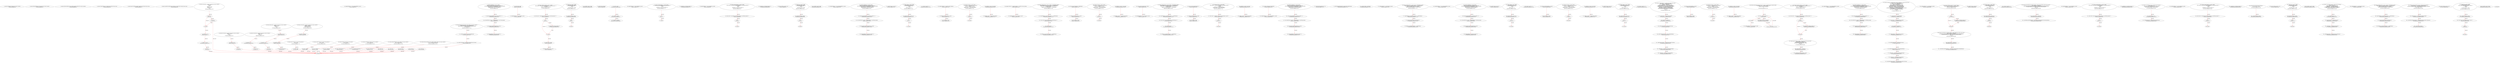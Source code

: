 digraph  {
13 [label="2_ function totalSupply() external view returns (uint256);\n13-function_definition-3-3", method="totalSupply()", type_label=function_definition];
21 [label="3_ function balanceOf(address who) external view returns (uint256);\n21-function_definition-4-4", method="balanceOf(address who)", type_label=function_definition];
33 [label="4_ function allowance(address owner, address spender) external view returns (uint256);\n33-function_definition-5-5", method="allowance(address owner,address spender)", type_label=function_definition];
49 [label="5_ function transfer(address to, uint256 value) external returns (bool);\n49-function_definition-6-6", method="transfer(address to,uint256 value)", type_label=function_definition];
64 [label="6_ function approve(address spender, uint256 value) external returns (bool);\n64-function_definition-7-7", method="approve(address spender,uint256 value)", type_label=function_definition];
79 [label="7_ function transferFrom(address from, address to, uint256 value) external returns (bool);\n79-function_definition-8-8", method="transferFrom(address from,address to,uint256 value)", type_label=function_definition];
129 [label="12_ function mul(uint256 a, uint256 b) internal pure returns (uint256) {\n    if (a == 0) {\n      return 0;\n    }\n    uint256 c = a * b;\n    assert(c / a == b);\n    return c;\n  }\n129-function_definition-13-20", method="mul(uint256 a,uint256 b)", type_label=function_definition];
146 [label="13_ if_a == 0\n146-if-14-16", method="mul(uint256 a,uint256 b)", type_label=if];
2595 [label="13_ end_if", method="mul(uint256 a,uint256 b)", type_label=end_if];
151 [label="14_ return 0;\n151-return-15-15", method="mul(uint256 a,uint256 b)", type_label=return];
153 [label="16_ uint256 c = a * b;\n153-new_variable-17-17", method="mul(uint256 a,uint256 b)", type_label=new_variable];
161 [label="17_ assert(c / a == b);\n161-expression_statement-18-18", method="mul(uint256 a,uint256 b)", type_label=expression_statement];
170 [label="18_ return c;\n170-return-19-19", method="mul(uint256 a,uint256 b)", type_label=return];
172 [label="20_ function div(uint256 a, uint256 b) internal pure returns (uint256) {\n    uint256 c = a / b;\n    return c;\n  }\n172-function_definition-21-24", method="div(uint256 a,uint256 b)", type_label=function_definition];
189 [label="21_ uint256 c = a / b;\n189-new_variable-22-22", method="div(uint256 a,uint256 b)", type_label=new_variable];
197 [label="22_ return c;\n197-return-23-23", method="div(uint256 a,uint256 b)", type_label=return];
199 [label="24_ function sub(uint256 a, uint256 b) internal pure returns (uint256) {\n    assert(b <= a);\n    return a - b;\n  }\n199-function_definition-25-28", method="sub(uint256 a,uint256 b)", type_label=function_definition];
216 [label="25_ assert(b <= a);\n216-expression_statement-26-26", method="sub(uint256 a,uint256 b)", type_label=expression_statement];
223 [label="26_ return a - b;\n223-return-27-27", method="sub(uint256 a,uint256 b)", type_label=return];
227 [label="28_ function add(uint256 a, uint256 b) internal pure returns (uint256) {\n    uint256 c = a + b;\n    assert(c >= a);\n    return c;\n  }\n227-function_definition-29-33", method="add(uint256 a,uint256 b)", type_label=function_definition];
244 [label="29_ uint256 c = a + b;\n244-new_variable-30-30", method="add(uint256 a,uint256 b)", type_label=new_variable];
252 [label="30_ assert(c >= a);\n252-expression_statement-31-31", method="add(uint256 a,uint256 b)", type_label=expression_statement];
259 [label="31_ return c;\n259-return-32-32", method="add(uint256 a,uint256 b)", type_label=return];
261 [label="33_ function ceil(uint256 a, uint256 m) internal pure returns (uint256) {\n    uint256 c = add(a,m);\n    uint256 d = sub(c,1);\n    return mul(div(d,m),m);\n  }\n261-function_definition-34-38", method="ceil(uint256 a,uint256 m)", type_label=function_definition];
278 [label="34_ uint256 c = add(a,m);\n278-new_variable-35-35", method="ceil(uint256 a,uint256 m)", type_label=new_variable];
289 [label="35_ uint256 d = sub(c,1);\n289-new_variable-36-36", method="ceil(uint256 a,uint256 m)", type_label=new_variable];
300 [label="36_ return mul(div(d,m),m);\n300-return-37-37", method="ceil(uint256 a,uint256 m)", type_label=return];
318 [label="40_ mapping(address => uint) redeemableEther_re_ent11;\n318-new_variable-41-41", method="", type_label=new_variable];
324 [label="41_ function claimReward_re_ent11() public {        \n        require(redeemableEther_re_ent11[msg.sender] > 0);\n        uint transferValue_re_ent11 = redeemableEther_re_ent11[msg.sender];\n        msg.sender.transfer(transferValue_re_ent11);    \n        redeemableEther_re_ent11[msg.sender] = 0;\n    }\n324-function_definition-42-47", method="claimReward_re_ent11()", type_label=function_definition];
328 [label="42_ require(redeemableEther_re_ent11[msg.sender] > 0);\n328-expression_statement-43-43", method="claimReward_re_ent11()", type_label=expression_statement];
339 [label="43_ uint transferValue_re_ent11 = redeemableEther_re_ent11[msg.sender];\n339-new_variable-44-44", method="claimReward_re_ent11()", type_label=new_variable];
349 [label="44_ msg.sender.transfer(transferValue_re_ent11);\n349-expression_statement-45-45", method="claimReward_re_ent11()", type_label=expression_statement];
358 [label="45_ redeemableEther_re_ent11[msg.sender] = 0;\n358-expression_statement-46-46", method="claimReward_re_ent11()", type_label=expression_statement];
366 [label="47_ string private _name;\n366-new_variable-48-48", method="", type_label=new_variable];
371 [label="48_ mapping(address => uint) balances_re_ent1;\n371-new_variable-49-49", method="", type_label=new_variable];
377 [label="49_ function withdraw_balances_re_ent1 () public {\n       (bool success,) =msg.sender.call.value(balances_re_ent1[msg.sender ])(\"\");\n       if (success)\n          balances_re_ent1[msg.sender] = 0;\n      }\n377-function_definition-50-54", method="withdraw_balances_re_ent1()", type_label=function_definition];
381 [label="50_ (bool success,) =msg.sender.call.value(balances_re_ent1[msg.sender ])(\"\");\n381-new_variable-51-51", method="withdraw_balances_re_ent1()", type_label=new_variable];
405 [label="51_ if\n405-if-52-53", method="withdraw_balances_re_ent1()", type_label=if];
2854 [label="51_ end_if", method="withdraw_balances_re_ent1()", type_label=end_if];
407 [label="52_ balances_re_ent1[msg.sender] = 0;\n407-expression_statement-53-53", method="withdraw_balances_re_ent1()", type_label=expression_statement];
415 [label="54_ string private _symbol;\n415-new_variable-55-55", method="", type_label=new_variable];
420 [label="55_ bool not_called_re_ent41 = true;\n420-new_variable-56-56", method="", type_label=new_variable];
426 [label="56_ function bug_re_ent41() public{\n        require(not_called_re_ent41);\n        if( ! (msg.sender.send(1 ether) ) ){\n            revert();\n        }\n        not_called_re_ent41 = false;\n    }\n426-function_definition-57-63", method="bug_re_ent41()", type_label=function_definition];
430 [label="57_ require(not_called_re_ent41);\n430-expression_statement-58-58", method="bug_re_ent41()", type_label=expression_statement];
435 [label="58_ if\n435-if-59-61", method="bug_re_ent41()", type_label=if];
2884 [label="58_ end_if", method="bug_re_ent41()", type_label=end_if];
450 [label="61_ not_called_re_ent41 = false;\n450-expression_statement-62-62", method="bug_re_ent41()", type_label=expression_statement];
455 [label="63_ uint8 private _decimals;\n455-new_variable-64-64", method="", type_label=new_variable];
474 [label="65_ _name = name;\n474-expression_statement-66-66", method="", type_label=expression_statement];
478 [label="66_ _symbol = symbol;\n478-expression_statement-67-67", method="", type_label=expression_statement];
482 [label="67_ _decimals = decimals;\n482-expression_statement-68-68", method="", type_label=expression_statement];
486 [label="69_ mapping(address => uint) userBalance_re_ent19;\n486-new_variable-70-70", method="", type_label=new_variable];
492 [label="70_ function withdrawBalance_re_ent19() public{\n        if( ! (msg.sender.send(userBalance_re_ent19[msg.sender]) ) ){\n            revert();\n        }\n        userBalance_re_ent19[msg.sender] = 0;\n    }\n492-function_definition-71-76", method="withdrawBalance_re_ent19()", type_label=function_definition];
496 [label="71_ if\n496-if-72-74", method="withdrawBalance_re_ent19()", type_label=if];
2945 [label="71_ end_if", method="withdrawBalance_re_ent19()", type_label=end_if];
514 [label="74_ userBalance_re_ent19[msg.sender] = 0;\n514-expression_statement-75-75", method="withdrawBalance_re_ent19()", type_label=expression_statement];
522 [label="76_ function name() public view returns(string memory) {\n    return _name;\n  }\n522-function_definition-77-79", method="name()", type_label=function_definition];
531 [label="77_ return _name;\n531-return-78-78", method="name()", type_label=return];
533 [label="79_ mapping(address => uint) userBalance_re_ent26;\n533-new_variable-80-80", method="", type_label=new_variable];
539 [label="80_ function withdrawBalance_re_ent26() public{\n        (bool success,)= msg.sender.call.value(userBalance_re_ent26[msg.sender])(\"\");\n        if( ! success ){\n            revert();\n        }\n        userBalance_re_ent26[msg.sender] = 0;\n    }\n539-function_definition-81-87", method="withdrawBalance_re_ent26()", type_label=function_definition];
543 [label="81_ (bool success,)= msg.sender.call.value(userBalance_re_ent26[msg.sender])(\"\");\n543-new_variable-82-82", method="withdrawBalance_re_ent26()", type_label=new_variable];
567 [label="82_ if\n567-if-83-85", method="withdrawBalance_re_ent26()", type_label=if];
3016 [label="82_ end_if", method="withdrawBalance_re_ent26()", type_label=end_if];
573 [label="85_ userBalance_re_ent26[msg.sender] = 0;\n573-expression_statement-86-86", method="withdrawBalance_re_ent26()", type_label=expression_statement];
581 [label="87_ function symbol() public view returns(string memory) {\n    return _symbol;\n  }\n581-function_definition-88-90", method="symbol()", type_label=function_definition];
590 [label="88_ return _symbol;\n590-return-89-89", method="symbol()", type_label=return];
592 [label="90_ bool not_called_re_ent20 = true;\n592-new_variable-91-91", method="", type_label=new_variable];
598 [label="91_ function bug_re_ent20() public{\n        require(not_called_re_ent20);\n        if( ! (msg.sender.send(1 ether) ) ){\n            revert();\n        }\n        not_called_re_ent20 = false;\n    }\n598-function_definition-92-98", method="bug_re_ent20()", type_label=function_definition];
602 [label="92_ require(not_called_re_ent20);\n602-expression_statement-93-93", method="bug_re_ent20()", type_label=expression_statement];
607 [label="93_ if\n607-if-94-96", method="bug_re_ent20()", type_label=if];
3056 [label="93_ end_if", method="bug_re_ent20()", type_label=end_if];
622 [label="96_ not_called_re_ent20 = false;\n622-expression_statement-97-97", method="bug_re_ent20()", type_label=expression_statement];
627 [label="98_ function decimals() public view returns(uint8) {\n    return _decimals;\n  }\n627-function_definition-99-101", method="decimals()", type_label=function_definition];
636 [label="99_ return _decimals;\n636-return-100-100", method="decimals()", type_label=return];
638 [label="101_ mapping(address => uint) redeemableEther_re_ent32;\n638-new_variable-102-102", method="", type_label=new_variable];
644 [label="102_ function claimReward_re_ent32() public {        \n        require(redeemableEther_re_ent32[msg.sender] > 0);\n        uint transferValue_re_ent32 = redeemableEther_re_ent32[msg.sender];\n        msg.sender.transfer(transferValue_re_ent32);    \n        redeemableEther_re_ent32[msg.sender] = 0;\n    }\n644-function_definition-103-108", method="claimReward_re_ent32()", type_label=function_definition];
648 [label="103_ require(redeemableEther_re_ent32[msg.sender] > 0);\n648-expression_statement-104-104", method="claimReward_re_ent32()", type_label=expression_statement];
659 [label="104_ uint transferValue_re_ent32 = redeemableEther_re_ent32[msg.sender];\n659-new_variable-105-105", method="claimReward_re_ent32()", type_label=new_variable];
669 [label="105_ msg.sender.transfer(transferValue_re_ent32);\n669-expression_statement-106-106", method="claimReward_re_ent32()", type_label=expression_statement];
678 [label="106_ redeemableEther_re_ent32[msg.sender] = 0;\n678-expression_statement-107-107", method="claimReward_re_ent32()", type_label=expression_statement];
697 [label="111_ uint256 counter_re_ent42 =0;\n697-new_variable-112-112", method="", type_label=new_variable];
702 [label="112_ function callme_re_ent42() public{\n        require(counter_re_ent42<=5);\n	if( ! (msg.sender.send(10 ether) ) ){\n            revert();\n        }\n        counter_re_ent42 += 1;\n    }\n702-function_definition-113-119", method="callme_re_ent42()", type_label=function_definition];
706 [label="113_ require(counter_re_ent42<=5);\n706-expression_statement-114-114", method="callme_re_ent42()", type_label=expression_statement];
713 [label="114_ if\n713-if-115-117", method="callme_re_ent42()", type_label=if];
3162 [label="114_ end_if", method="callme_re_ent42()", type_label=end_if];
728 [label="117_ counter_re_ent42 += 1;\n728-expression_statement-118-118", method="callme_re_ent42()", type_label=expression_statement];
732 [label="119_ mapping (address => uint256) private _balances;\n732-new_variable-120-120", method="", type_label=new_variable];
739 [label="120_ address payable lastPlayer_re_ent2;\n739-new_variable-121-121", method="", type_label=new_variable];
743 [label="121_ uint jackpot_re_ent2;\n743-new_variable-122-122", method="", type_label=new_variable];
747 [label="122_ function buyTicket_re_ent2() public{\n	    if (!(lastPlayer_re_ent2.send(jackpot_re_ent2)))\n        revert();\n      lastPlayer_re_ent2 = msg.sender;\n      jackpot_re_ent2    = address(this).balance;\n    }\n747-function_definition-123-128", method="buyTicket_re_ent2()", type_label=function_definition];
751 [label="123_ if\n751-if-124-125", method="buyTicket_re_ent2()", type_label=if];
3200 [label="123_ end_if", method="buyTicket_re_ent2()", type_label=end_if];
762 [label="125_ lastPlayer_re_ent2 = msg.sender;\n762-expression_statement-126-126", method="buyTicket_re_ent2()", type_label=expression_statement];
768 [label="126_ jackpot_re_ent2    = address(this).balance;\n768-expression_statement-127-127", method="buyTicket_re_ent2()", type_label=expression_statement];
776 [label="128_ mapping (address => mapping (address => uint256)) private _allowed;\n776-new_variable-129-129", method="", type_label=new_variable];
785 [label="129_ mapping(address => uint) balances_re_ent17;\n785-new_variable-130-130", method="", type_label=new_variable];
791 [label="130_ function withdrawFunds_re_ent17 (uint256 _weiToWithdraw) public {\n        require(balances_re_ent17[msg.sender] >= _weiToWithdraw);\n        (bool success,)=msg.sender.call.value(_weiToWithdraw)(\"\");\n        require(success);   \n        balances_re_ent17[msg.sender] -= _weiToWithdraw;\n    }\n791-function_definition-131-136", method="withdrawFunds_re_ent17(uint256 _weiToWithdraw)", type_label=function_definition];
799 [label="131_ require(balances_re_ent17[msg.sender] >= _weiToWithdraw);\n799-expression_statement-132-132", method="withdrawFunds_re_ent17(uint256 _weiToWithdraw)", type_label=expression_statement];
810 [label="132_ (bool success,)=msg.sender.call.value(_weiToWithdraw)(\"\");\n810-new_variable-133-133", method="withdrawFunds_re_ent17(uint256 _weiToWithdraw)", type_label=new_variable];
830 [label="133_ require(success);\n830-expression_statement-134-134", method="withdrawFunds_re_ent17(uint256 _weiToWithdraw)", type_label=expression_statement];
835 [label="134_ balances_re_ent17[msg.sender] -= _weiToWithdraw;\n835-expression_statement-135-135", method="withdrawFunds_re_ent17(uint256 _weiToWithdraw)", type_label=expression_statement];
843 [label="136_ string constant tokenName = \"HYDROGEN\";\n843-new_variable-137-137", method="", type_label=new_variable];
849 [label="137_ address payable lastPlayer_re_ent37;\n849-new_variable-138-138", method="", type_label=new_variable];
853 [label="138_ uint jackpot_re_ent37;\n853-new_variable-139-139", method="", type_label=new_variable];
857 [label="139_ function buyTicket_re_ent37() public{\n	    if (!(lastPlayer_re_ent37.send(jackpot_re_ent37)))\n        revert();\n      lastPlayer_re_ent37 = msg.sender;\n      jackpot_re_ent37    = address(this).balance;\n    }\n857-function_definition-140-145", method="buyTicket_re_ent37()", type_label=function_definition];
861 [label="140_ if\n861-if-141-142", method="buyTicket_re_ent37()", type_label=if];
3310 [label="140_ end_if", method="buyTicket_re_ent37()", type_label=end_if];
872 [label="142_ lastPlayer_re_ent37 = msg.sender;\n872-expression_statement-143-143", method="buyTicket_re_ent37()", type_label=expression_statement];
878 [label="143_ jackpot_re_ent37    = address(this).balance;\n878-expression_statement-144-144", method="buyTicket_re_ent37()", type_label=expression_statement];
886 [label="145_ string constant tokenSymbol = \"HGN\";\n886-new_variable-146-146", method="", type_label=new_variable];
892 [label="146_ mapping(address => uint) balances_re_ent3;\n892-new_variable-147-147", method="", type_label=new_variable];
898 [label="147_ function withdrawFunds_re_ent3 (uint256 _weiToWithdraw) public {\n        require(balances_re_ent3[msg.sender] >= _weiToWithdraw);\n	(bool success,)= msg.sender.call.value(_weiToWithdraw)(\"\");\n        require(success);   \n        balances_re_ent3[msg.sender] -= _weiToWithdraw;\n    }\n898-function_definition-148-153", method="withdrawFunds_re_ent3(uint256 _weiToWithdraw)", type_label=function_definition];
906 [label="148_ require(balances_re_ent3[msg.sender] >= _weiToWithdraw);\n906-expression_statement-149-149", method="withdrawFunds_re_ent3(uint256 _weiToWithdraw)", type_label=expression_statement];
917 [label="149_ (bool success,)= msg.sender.call.value(_weiToWithdraw)(\"\");\n917-new_variable-150-150", method="withdrawFunds_re_ent3(uint256 _weiToWithdraw)", type_label=new_variable];
937 [label="150_ require(success);\n937-expression_statement-151-151", method="withdrawFunds_re_ent3(uint256 _weiToWithdraw)", type_label=expression_statement];
942 [label="151_ balances_re_ent3[msg.sender] -= _weiToWithdraw;\n942-expression_statement-152-152", method="withdrawFunds_re_ent3(uint256 _weiToWithdraw)", type_label=expression_statement];
950 [label="153_ uint8  constant tokenDecimals = 4;\n950-new_variable-154-154", method="", type_label=new_variable];
955 [label="154_ address payable lastPlayer_re_ent9;\n955-new_variable-155-155", method="", type_label=new_variable];
959 [label="155_ uint jackpot_re_ent9;\n959-new_variable-156-156", method="", type_label=new_variable];
963 [label="156_ function buyTicket_re_ent9() public{\n	    (bool success,) = lastPlayer_re_ent9.call.value(jackpot_re_ent9)(\"\");\n	    if (!success)\n	        revert();\n      lastPlayer_re_ent9 = msg.sender;\n      jackpot_re_ent9    = address(this).balance;\n    }\n963-function_definition-157-163", method="buyTicket_re_ent9()", type_label=function_definition];
967 [label="157_ (bool success,) = lastPlayer_re_ent9.call.value(jackpot_re_ent9)(\"\");\n967-new_variable-158-158", method="buyTicket_re_ent9()", type_label=new_variable];
985 [label="158_ if\n985-if-159-160", method="buyTicket_re_ent9()", type_label=if];
3434 [label="158_ end_if", method="buyTicket_re_ent9()", type_label=end_if];
990 [label="160_ lastPlayer_re_ent9 = msg.sender;\n990-expression_statement-161-161", method="buyTicket_re_ent9()", type_label=expression_statement];
996 [label="161_ jackpot_re_ent9    = address(this).balance;\n996-expression_statement-162-162", method="buyTicket_re_ent9()", type_label=expression_statement];
1004 [label="163_ uint256 _totalSupply =8000000000;\n1004-new_variable-164-164", method="", type_label=new_variable];
1009 [label="164_ mapping(address => uint) redeemableEther_re_ent25;\n1009-new_variable-165-165", method="", type_label=new_variable];
1015 [label="165_ function claimReward_re_ent25() public {        \n        require(redeemableEther_re_ent25[msg.sender] > 0);\n        uint transferValue_re_ent25 = redeemableEther_re_ent25[msg.sender];\n        msg.sender.transfer(transferValue_re_ent25);    \n        redeemableEther_re_ent25[msg.sender] = 0;\n    }\n1015-function_definition-166-171", method="claimReward_re_ent25()", type_label=function_definition];
1019 [label="166_ require(redeemableEther_re_ent25[msg.sender] > 0);\n1019-expression_statement-167-167", method="claimReward_re_ent25()", type_label=expression_statement];
1030 [label="167_ uint transferValue_re_ent25 = redeemableEther_re_ent25[msg.sender];\n1030-new_variable-168-168", method="claimReward_re_ent25()", type_label=new_variable];
1040 [label="168_ msg.sender.transfer(transferValue_re_ent25);\n1040-expression_statement-169-169", method="claimReward_re_ent25()", type_label=expression_statement];
1049 [label="169_ redeemableEther_re_ent25[msg.sender] = 0;\n1049-expression_statement-170-170", method="claimReward_re_ent25()", type_label=expression_statement];
1057 [label="171_ uint256 public basePercent = 100;\n1057-new_variable-172-172", method="", type_label=new_variable];
1064 [label="172_ ERC20Detailed(tokenName, tokenSymbol, tokenDecimals)\n1064-expression_statement-173-173", method="", type_label=expression_statement];
1073 [label="173_ _mint(msg.sender, _totalSupply);\n1073-expression_statement-174-174", method="", type_label=expression_statement];
1082 [label="175_ mapping(address => uint) balances_re_ent38;\n1082-new_variable-176-176", method="", type_label=new_variable];
1088 [label="176_ function withdrawFunds_re_ent38 (uint256 _weiToWithdraw) public {\n        require(balances_re_ent38[msg.sender] >= _weiToWithdraw);\n        require(msg.sender.send(_weiToWithdraw));   \n        balances_re_ent38[msg.sender] -= _weiToWithdraw;\n    }\n1088-function_definition-177-181", method="withdrawFunds_re_ent38(uint256 _weiToWithdraw)", type_label=function_definition];
1096 [label="177_ require(balances_re_ent38[msg.sender] >= _weiToWithdraw);\n1096-expression_statement-178-178", method="withdrawFunds_re_ent38(uint256 _weiToWithdraw)", type_label=expression_statement];
1107 [label="178_ require(msg.sender.send(_weiToWithdraw));\n1107-expression_statement-179-179", method="withdrawFunds_re_ent38(uint256 _weiToWithdraw)", type_label=expression_statement];
1119 [label="179_ balances_re_ent38[msg.sender] -= _weiToWithdraw;\n1119-expression_statement-180-180", method="withdrawFunds_re_ent38(uint256 _weiToWithdraw)", type_label=expression_statement];
1127 [label="181_ function totalSupply() public view returns (uint256) {\n    return _totalSupply;\n  }\n1127-function_definition-182-184", method="totalSupply()", type_label=function_definition];
1136 [label="182_ return _totalSupply;\n1136-return-183-183", method="totalSupply()", type_label=return];
1138 [label="184_ mapping(address => uint) redeemableEther_re_ent4;\n1138-new_variable-185-185", method="", type_label=new_variable];
1144 [label="185_ function claimReward_re_ent4() public {        \n        require(redeemableEther_re_ent4[msg.sender] > 0);\n        uint transferValue_re_ent4 = redeemableEther_re_ent4[msg.sender];\n        msg.sender.transfer(transferValue_re_ent4);    \n        redeemableEther_re_ent4[msg.sender] = 0;\n    }\n1144-function_definition-186-191", method="claimReward_re_ent4()", type_label=function_definition];
1148 [label="186_ require(redeemableEther_re_ent4[msg.sender] > 0);\n1148-expression_statement-187-187", method="claimReward_re_ent4()", type_label=expression_statement];
1159 [label="187_ uint transferValue_re_ent4 = redeemableEther_re_ent4[msg.sender];\n1159-new_variable-188-188", method="claimReward_re_ent4()", type_label=new_variable];
1169 [label="188_ msg.sender.transfer(transferValue_re_ent4);\n1169-expression_statement-189-189", method="claimReward_re_ent4()", type_label=expression_statement];
1178 [label="189_ redeemableEther_re_ent4[msg.sender] = 0;\n1178-expression_statement-190-190", method="claimReward_re_ent4()", type_label=expression_statement];
1186 [label="191_ function balanceOf(address owner) public view returns (uint256) {\n    return _balances[owner];\n  }\n1186-function_definition-192-194", method="balanceOf(address owner)", type_label=function_definition];
1199 [label="192_ return _balances[owner];\n1199-return-193-193", method="balanceOf(address owner)", type_label=return];
1203 [label="194_ uint256 counter_re_ent7 =0;\n1203-new_variable-195-195", method="", type_label=new_variable];
1208 [label="195_ function callme_re_ent7() public{\n        require(counter_re_ent7<=5);\n	if( ! (msg.sender.send(10 ether) ) ){\n            revert();\n        }\n        counter_re_ent7 += 1;\n    }\n1208-function_definition-196-202", method="callme_re_ent7()", type_label=function_definition];
1212 [label="196_ require(counter_re_ent7<=5);\n1212-expression_statement-197-197", method="callme_re_ent7()", type_label=expression_statement];
1219 [label="197_ if\n1219-if-198-200", method="callme_re_ent7()", type_label=if];
3668 [label="197_ end_if", method="callme_re_ent7()", type_label=end_if];
1234 [label="200_ counter_re_ent7 += 1;\n1234-expression_statement-201-201", method="callme_re_ent7()", type_label=expression_statement];
1238 [label="202_ function allowance(address owner, address spender) public view returns (uint256) {\n    return _allowed[owner][spender];\n  }\n1238-function_definition-203-205", method="allowance(address owner,address spender)", type_label=function_definition];
1255 [label="203_ return _allowed[owner][spender];\n1255-return-204-204", method="allowance(address owner,address spender)", type_label=return];
1261 [label="205_ address payable lastPlayer_re_ent23;\n1261-new_variable-206-206", method="", type_label=new_variable];
1265 [label="206_ uint jackpot_re_ent23;\n1265-new_variable-207-207", method="", type_label=new_variable];
1269 [label="207_ function buyTicket_re_ent23() public{\n	    if (!(lastPlayer_re_ent23.send(jackpot_re_ent23)))\n        revert();\n      lastPlayer_re_ent23 = msg.sender;\n      jackpot_re_ent23    = address(this).balance;\n    }\n1269-function_definition-208-213", method="buyTicket_re_ent23()", type_label=function_definition];
1273 [label="208_ if\n1273-if-209-210", method="buyTicket_re_ent23()", type_label=if];
3722 [label="208_ end_if", method="buyTicket_re_ent23()", type_label=end_if];
1284 [label="210_ lastPlayer_re_ent23 = msg.sender;\n1284-expression_statement-211-211", method="buyTicket_re_ent23()", type_label=expression_statement];
1290 [label="211_ jackpot_re_ent23    = address(this).balance;\n1290-expression_statement-212-212", method="buyTicket_re_ent23()", type_label=expression_statement];
1298 [label="213_ function findtwoPercent(uint256 value) public view returns (uint256)  {\n    uint256 roundValue = value.ceil(basePercent);\n    uint256 twoPercent = roundValue.mul(basePercent).div(5000);\n    return twoPercent;\n  }\n1298-function_definition-214-218", method="findtwoPercent(uint256 value)", type_label=function_definition];
1311 [label="214_ uint256 roundValue = value.ceil(basePercent);\n1311-new_variable-215-215", method="findtwoPercent(uint256 value)", type_label=new_variable];
1322 [label="215_ uint256 twoPercent = roundValue.mul(basePercent).div(5000);\n1322-new_variable-216-216", method="findtwoPercent(uint256 value)", type_label=new_variable];
1338 [label="216_ return twoPercent;\n1338-return-217-217", method="findtwoPercent(uint256 value)", type_label=return];
1340 [label="218_ uint256 counter_re_ent14 =0;\n1340-new_variable-219-219", method="", type_label=new_variable];
1345 [label="219_ function callme_re_ent14() public{\n        require(counter_re_ent14<=5);\n	if( ! (msg.sender.send(10 ether) ) ){\n            revert();\n        }\n        counter_re_ent14 += 1;\n    }\n1345-function_definition-220-226", method="callme_re_ent14()", type_label=function_definition];
1349 [label="220_ require(counter_re_ent14<=5);\n1349-expression_statement-221-221", method="callme_re_ent14()", type_label=expression_statement];
1356 [label="221_ if\n1356-if-222-224", method="callme_re_ent14()", type_label=if];
3805 [label="221_ end_if", method="callme_re_ent14()", type_label=end_if];
1371 [label="224_ counter_re_ent14 += 1;\n1371-expression_statement-225-225", method="callme_re_ent14()", type_label=expression_statement];
1375 [label="226_ function transfer(address to, uint256 value) public returns (bool) {\n    require(value <= _balances[msg.sender]);\n    require(to != address(0));\n    uint256 tokensToBurn = findtwoPercent(value);\n    uint256 tokensToTransfer = value.sub(tokensToBurn);\n    _balances[msg.sender] = _balances[msg.sender].sub(value);\n    _balances[to] = _balances[to].add(tokensToTransfer);\n    _totalSupply = _totalSupply.sub(tokensToBurn);\n    emit Transfer(msg.sender, to, tokensToTransfer);\n    emit Transfer(msg.sender, address(0), tokensToBurn);\n    return true;\n  }\n1375-function_definition-227-238", method="transfer(address to,uint256 value)", type_label=function_definition];
1391 [label="227_ require(value <= _balances[msg.sender]);\n1391-expression_statement-228-228", method="transfer(address to,uint256 value)", type_label=expression_statement];
1402 [label="228_ require(to != address(0));\n1402-expression_statement-229-229", method="transfer(address to,uint256 value)", type_label=expression_statement];
1411 [label="229_ uint256 tokensToBurn = findtwoPercent(value);\n1411-new_variable-230-230", method="transfer(address to,uint256 value)", type_label=new_variable];
1420 [label="230_ uint256 tokensToTransfer = value.sub(tokensToBurn);\n1420-new_variable-231-231", method="transfer(address to,uint256 value)", type_label=new_variable];
1431 [label="231_ _balances[msg.sender] = _balances[msg.sender].sub(value);\n1431-expression_statement-232-232", method="transfer(address to,uint256 value)", type_label=expression_statement];
1448 [label="232_ _balances[to] = _balances[to].add(tokensToTransfer);\n1448-expression_statement-233-233", method="transfer(address to,uint256 value)", type_label=expression_statement];
1461 [label="233_ _totalSupply = _totalSupply.sub(tokensToBurn);\n1461-expression_statement-234-234", method="transfer(address to,uint256 value)", type_label=expression_statement];
1492 [label="236_ return true;\n1492-return-237-237", method="transfer(address to,uint256 value)", type_label=return];
1495 [label="238_ address payable lastPlayer_re_ent30;\n1495-new_variable-239-239", method="", type_label=new_variable];
1499 [label="239_ uint jackpot_re_ent30;\n1499-new_variable-240-240", method="", type_label=new_variable];
1503 [label="240_ function buyTicket_re_ent30() public{\n	    if (!(lastPlayer_re_ent30.send(jackpot_re_ent30)))\n        revert();\n      lastPlayer_re_ent30 = msg.sender;\n      jackpot_re_ent30    = address(this).balance;\n    }\n1503-function_definition-241-246", method="buyTicket_re_ent30()", type_label=function_definition];
1507 [label="241_ if\n1507-if-242-243", method="buyTicket_re_ent30()", type_label=if];
3956 [label="241_ end_if", method="buyTicket_re_ent30()", type_label=end_if];
1518 [label="243_ lastPlayer_re_ent30 = msg.sender;\n1518-expression_statement-244-244", method="buyTicket_re_ent30()", type_label=expression_statement];
1524 [label="244_ jackpot_re_ent30    = address(this).balance;\n1524-expression_statement-245-245", method="buyTicket_re_ent30()", type_label=expression_statement];
1532 [label="246_ function multiTransfer(address[] memory receivers, uint256[] memory amounts) public {\n    for (uint256 i = 0; i < receivers.length; i++) {\n      transfer(receivers[i], amounts[i]);\n    }\n  }\n1532-function_definition-247-251", method="multiTransfer(address[] memory receivers,uint256[] memory amounts)", type_label=function_definition];
1546 [label="247_ for(i < receivers.length;;i++)\n1546-for-248-250", method="multiTransfer(address[] memory receivers,uint256[] memory amounts)", type_label=for];
3995 [label="247_ end_loop", method="multiTransfer(address[] memory receivers,uint256[] memory amounts)", type_label=end_loop];
1559 [label="247_ i++\n1559-expression_statement-248-248", method="multiTransfer(address[] memory receivers,uint256[] memory amounts)", type_label=expression_statement];
1562 [label="248_ transfer(receivers[i], amounts[i]);\n1562-expression_statement-249-249", method="multiTransfer(address[] memory receivers,uint256[] memory amounts)", type_label=expression_statement];
1573 [label="251_ mapping(address => uint) balances_re_ent8;\n1573-new_variable-252-252", method="", type_label=new_variable];
1579 [label="252_ function withdraw_balances_re_ent8 () public {\n       (bool success,) = msg.sender.call.value(balances_re_ent8[msg.sender ])(\"\");\n       if (success)\n          balances_re_ent8[msg.sender] = 0;\n      }\n1579-function_definition-253-257", method="withdraw_balances_re_ent8()", type_label=function_definition];
1583 [label="253_ (bool success,) = msg.sender.call.value(balances_re_ent8[msg.sender ])(\"\");\n1583-new_variable-254-254", method="withdraw_balances_re_ent8()", type_label=new_variable];
1607 [label="254_ if\n1607-if-255-256", method="withdraw_balances_re_ent8()", type_label=if];
4056 [label="254_ end_if", method="withdraw_balances_re_ent8()", type_label=end_if];
1609 [label="255_ balances_re_ent8[msg.sender] = 0;\n1609-expression_statement-256-256", method="withdraw_balances_re_ent8()", type_label=expression_statement];
1617 [label="257_ function approve(address spender, uint256 value) public returns (bool) {\n    require(spender != address(0));\n    _allowed[msg.sender][spender] = value;\n    emit Approval(msg.sender, spender, value);\n    return true;\n  }\n1617-function_definition-258-263", method="approve(address spender,uint256 value)", type_label=function_definition];
1633 [label="258_ require(spender != address(0));\n1633-expression_statement-259-259", method="approve(address spender,uint256 value)", type_label=expression_statement];
1642 [label="259_ _allowed[msg.sender][spender] = value;\n1642-expression_statement-260-260", method="approve(address spender,uint256 value)", type_label=expression_statement];
1662 [label="261_ return true;\n1662-return-262-262", method="approve(address spender,uint256 value)", type_label=return];
1665 [label="263_ mapping(address => uint) redeemableEther_re_ent39;\n1665-new_variable-264-264", method="", type_label=new_variable];
1671 [label="264_ function claimReward_re_ent39() public {        \n        require(redeemableEther_re_ent39[msg.sender] > 0);\n        uint transferValue_re_ent39 = redeemableEther_re_ent39[msg.sender];\n        msg.sender.transfer(transferValue_re_ent39);    \n        redeemableEther_re_ent39[msg.sender] = 0;\n    }\n1671-function_definition-265-270", method="claimReward_re_ent39()", type_label=function_definition];
1675 [label="265_ require(redeemableEther_re_ent39[msg.sender] > 0);\n1675-expression_statement-266-266", method="claimReward_re_ent39()", type_label=expression_statement];
1686 [label="266_ uint transferValue_re_ent39 = redeemableEther_re_ent39[msg.sender];\n1686-new_variable-267-267", method="claimReward_re_ent39()", type_label=new_variable];
1696 [label="267_ msg.sender.transfer(transferValue_re_ent39);\n1696-expression_statement-268-268", method="claimReward_re_ent39()", type_label=expression_statement];
1705 [label="268_ redeemableEther_re_ent39[msg.sender] = 0;\n1705-expression_statement-269-269", method="claimReward_re_ent39()", type_label=expression_statement];
1713 [label="270_ function transferFrom(address from, address to, uint256 value) public returns (bool) {\n    require(value <= _balances[from]);\n    require(value <= _allowed[from][msg.sender]);\n    require(to != address(0));\n    _balances[from] = _balances[from].sub(value);\n    uint256 tokensToBurn = findtwoPercent(value);\n    uint256 tokensToTransfer = value.sub(tokensToBurn);\n    _balances[to] = _balances[to].add(tokensToTransfer);\n    _totalSupply = _totalSupply.sub(tokensToBurn);\n    _allowed[from][msg.sender] = _allowed[from][msg.sender].sub(value);\n    emit Transfer(from, to, tokensToTransfer);\n    emit Transfer(from, address(0), tokensToBurn);\n    return true;\n  }\n1713-function_definition-271-284", method="transferFrom(address from,address to,uint256 value)", type_label=function_definition];
1733 [label="271_ require(value <= _balances[from]);\n1733-expression_statement-272-272", method="transferFrom(address from,address to,uint256 value)", type_label=expression_statement];
1742 [label="272_ require(value <= _allowed[from][msg.sender]);\n1742-expression_statement-273-273", method="transferFrom(address from,address to,uint256 value)", type_label=expression_statement];
1755 [label="273_ require(to != address(0));\n1755-expression_statement-274-274", method="transferFrom(address from,address to,uint256 value)", type_label=expression_statement];
1764 [label="274_ _balances[from] = _balances[from].sub(value);\n1764-expression_statement-275-275", method="transferFrom(address from,address to,uint256 value)", type_label=expression_statement];
1777 [label="275_ uint256 tokensToBurn = findtwoPercent(value);\n1777-new_variable-276-276", method="transferFrom(address from,address to,uint256 value)", type_label=new_variable];
1786 [label="276_ uint256 tokensToTransfer = value.sub(tokensToBurn);\n1786-new_variable-277-277", method="transferFrom(address from,address to,uint256 value)", type_label=new_variable];
1797 [label="277_ _balances[to] = _balances[to].add(tokensToTransfer);\n1797-expression_statement-278-278", method="transferFrom(address from,address to,uint256 value)", type_label=expression_statement];
1810 [label="278_ _totalSupply = _totalSupply.sub(tokensToBurn);\n1810-expression_statement-279-279", method="transferFrom(address from,address to,uint256 value)", type_label=expression_statement];
1819 [label="279_ _allowed[from][msg.sender] = _allowed[from][msg.sender].sub(value);\n1819-expression_statement-280-280", method="transferFrom(address from,address to,uint256 value)", type_label=expression_statement];
1858 [label="282_ return true;\n1858-return-283-283", method="transferFrom(address from,address to,uint256 value)", type_label=return];
1861 [label="284_ mapping(address => uint) balances_re_ent36;\n1861-new_variable-285-285", method="", type_label=new_variable];
1867 [label="285_ function withdraw_balances_re_ent36 () public {\n       if (msg.sender.send(balances_re_ent36[msg.sender ]))\n          balances_re_ent36[msg.sender] = 0;\n      }\n1867-function_definition-286-289", method="withdraw_balances_re_ent36()", type_label=function_definition];
1871 [label="286_ if\n1871-if-287-288", method="withdraw_balances_re_ent36()", type_label=if];
4320 [label="286_ end_if", method="withdraw_balances_re_ent36()", type_label=end_if];
1884 [label="287_ balances_re_ent36[msg.sender] = 0;\n1884-expression_statement-288-288", method="withdraw_balances_re_ent36()", type_label=expression_statement];
1892 [label="289_ function increaseAllowance(address spender, uint256 addedValue) public returns (bool) {\n    require(spender != address(0));\n    _allowed[msg.sender][spender] = (_allowed[msg.sender][spender].add(addedValue));\n    emit Approval(msg.sender, spender, _allowed[msg.sender][spender]);\n    return true;\n  }\n1892-function_definition-290-295", method="increaseAllowance(address spender,uint256 addedValue)", type_label=function_definition];
1908 [label="290_ require(spender != address(0));\n1908-expression_statement-291-291", method="increaseAllowance(address spender,uint256 addedValue)", type_label=expression_statement];
1917 [label="291_ _allowed[msg.sender][spender] = (_allowed[msg.sender][spender].add(addedValue));\n1917-expression_statement-292-292", method="increaseAllowance(address spender,uint256 addedValue)", type_label=expression_statement];
1955 [label="293_ return true;\n1955-return-294-294", method="increaseAllowance(address spender,uint256 addedValue)", type_label=return];
1958 [label="295_ uint256 counter_re_ent35 =0;\n1958-new_variable-296-296", method="", type_label=new_variable];
1963 [label="296_ function callme_re_ent35() public{\n        require(counter_re_ent35<=5);\n	if( ! (msg.sender.send(10 ether) ) ){\n            revert();\n        }\n        counter_re_ent35 += 1;\n    }\n1963-function_definition-297-303", method="callme_re_ent35()", type_label=function_definition];
1967 [label="297_ require(counter_re_ent35<=5);\n1967-expression_statement-298-298", method="callme_re_ent35()", type_label=expression_statement];
1974 [label="298_ if\n1974-if-299-301", method="callme_re_ent35()", type_label=if];
4423 [label="298_ end_if", method="callme_re_ent35()", type_label=end_if];
1989 [label="301_ counter_re_ent35 += 1;\n1989-expression_statement-302-302", method="callme_re_ent35()", type_label=expression_statement];
1993 [label="303_ function decreaseAllowance(address spender, uint256 subtractedValue) public returns (bool) {\n    require(spender != address(0));\n    _allowed[msg.sender][spender] = (_allowed[msg.sender][spender].sub(subtractedValue));\n    emit Approval(msg.sender, spender, _allowed[msg.sender][spender]);\n    return true;\n  }\n1993-function_definition-304-309", method="decreaseAllowance(address spender,uint256 subtractedValue)", type_label=function_definition];
2009 [label="304_ require(spender != address(0));\n2009-expression_statement-305-305", method="decreaseAllowance(address spender,uint256 subtractedValue)", type_label=expression_statement];
2018 [label="305_ _allowed[msg.sender][spender] = (_allowed[msg.sender][spender].sub(subtractedValue));\n2018-expression_statement-306-306", method="decreaseAllowance(address spender,uint256 subtractedValue)", type_label=expression_statement];
2056 [label="307_ return true;\n2056-return-308-308", method="decreaseAllowance(address spender,uint256 subtractedValue)", type_label=return];
2059 [label="309_ mapping(address => uint) userBalance_re_ent40;\n2059-new_variable-310-310", method="", type_label=new_variable];
2065 [label="310_ function withdrawBalance_re_ent40() public{\n        (bool success,)=msg.sender.call.value(userBalance_re_ent40[msg.sender])(\"\");\n        if( ! success ){\n            revert();\n        }\n        userBalance_re_ent40[msg.sender] = 0;\n    }\n2065-function_definition-311-317", method="withdrawBalance_re_ent40()", type_label=function_definition];
2069 [label="311_ (bool success,)=msg.sender.call.value(userBalance_re_ent40[msg.sender])(\"\");\n2069-new_variable-312-312", method="withdrawBalance_re_ent40()", type_label=new_variable];
2093 [label="312_ if\n2093-if-313-315", method="withdrawBalance_re_ent40()", type_label=if];
4542 [label="312_ end_if", method="withdrawBalance_re_ent40()", type_label=end_if];
2099 [label="315_ userBalance_re_ent40[msg.sender] = 0;\n2099-expression_statement-316-316", method="withdrawBalance_re_ent40()", type_label=expression_statement];
2107 [label="317_ function _mint(address account, uint256 amount) internal {\n    require(amount != 0);\n    _balances[account] = _balances[account].add(amount);\n    emit Transfer(address(0), account, amount);\n  }\n2107-function_definition-318-322", method="_mint(address account,uint256 amount)", type_label=function_definition];
2119 [label="318_ require(amount != 0);\n2119-expression_statement-319-319", method="_mint(address account,uint256 amount)", type_label=expression_statement];
2126 [label="319_ _balances[account] = _balances[account].add(amount);\n2126-expression_statement-320-320", method="_mint(address account,uint256 amount)", type_label=expression_statement];
2149 [label="322_ mapping(address => uint) userBalance_re_ent33;\n2149-new_variable-323-323", method="", type_label=new_variable];
2155 [label="323_ function withdrawBalance_re_ent33() public{\n        (bool success,)= msg.sender.call.value(userBalance_re_ent33[msg.sender])(\"\");\n        if( ! success ){\n            revert();\n        }\n        userBalance_re_ent33[msg.sender] = 0;\n    }\n2155-function_definition-324-330", method="withdrawBalance_re_ent33()", type_label=function_definition];
2159 [label="324_ (bool success,)= msg.sender.call.value(userBalance_re_ent33[msg.sender])(\"\");\n2159-new_variable-325-325", method="withdrawBalance_re_ent33()", type_label=new_variable];
2183 [label="325_ if\n2183-if-326-328", method="withdrawBalance_re_ent33()", type_label=if];
4632 [label="325_ end_if", method="withdrawBalance_re_ent33()", type_label=end_if];
2189 [label="328_ userBalance_re_ent33[msg.sender] = 0;\n2189-expression_statement-329-329", method="withdrawBalance_re_ent33()", type_label=expression_statement];
2197 [label="330_ function burn(uint256 amount) external {\n    _burn(msg.sender, amount);\n  }\n2197-function_definition-331-333", method="burn(uint256 amount)", type_label=function_definition];
2205 [label="331_ _burn(msg.sender, amount);\n2205-expression_statement-332-332", method="burn(uint256 amount)", type_label=expression_statement];
2214 [label="333_ bool not_called_re_ent27 = true;\n2214-new_variable-334-334", method="", type_label=new_variable];
2220 [label="334_ function bug_re_ent27() public{\n        require(not_called_re_ent27);\n        if( ! (msg.sender.send(1 ether) ) ){\n            revert();\n        }\n        not_called_re_ent27 = false;\n    }\n2220-function_definition-335-341", method="bug_re_ent27()", type_label=function_definition];
2224 [label="335_ require(not_called_re_ent27);\n2224-expression_statement-336-336", method="bug_re_ent27()", type_label=expression_statement];
2229 [label="336_ if\n2229-if-337-339", method="bug_re_ent27()", type_label=if];
4678 [label="336_ end_if", method="bug_re_ent27()", type_label=end_if];
2244 [label="339_ not_called_re_ent27 = false;\n2244-expression_statement-340-340", method="bug_re_ent27()", type_label=expression_statement];
2249 [label="341_ function _burn(address account, uint256 amount) internal {\n    require(amount != 0);\n    require(amount <= _balances[account]);\n    _totalSupply = _totalSupply.sub(amount);\n    _balances[account] = _balances[account].sub(amount);\n    emit Transfer(account, address(0), amount);\n  }\n2249-function_definition-342-348", method="_burn(address account,uint256 amount)", type_label=function_definition];
2261 [label="342_ require(amount != 0);\n2261-expression_statement-343-343", method="_burn(address account,uint256 amount)", type_label=expression_statement];
2268 [label="343_ require(amount <= _balances[account]);\n2268-expression_statement-344-344", method="_burn(address account,uint256 amount)", type_label=expression_statement];
2277 [label="344_ _totalSupply = _totalSupply.sub(amount);\n2277-expression_statement-345-345", method="_burn(address account,uint256 amount)", type_label=expression_statement];
2286 [label="345_ _balances[account] = _balances[account].sub(amount);\n2286-expression_statement-346-346", method="_burn(address account,uint256 amount)", type_label=expression_statement];
2309 [label="348_ mapping(address => uint) balances_re_ent31;\n2309-new_variable-349-349", method="", type_label=new_variable];
2315 [label="349_ function withdrawFunds_re_ent31 (uint256 _weiToWithdraw) public {\n        require(balances_re_ent31[msg.sender] >= _weiToWithdraw);\n        require(msg.sender.send(_weiToWithdraw));   \n        balances_re_ent31[msg.sender] -= _weiToWithdraw;\n    }\n2315-function_definition-350-354", method="withdrawFunds_re_ent31(uint256 _weiToWithdraw)", type_label=function_definition];
2323 [label="350_ require(balances_re_ent31[msg.sender] >= _weiToWithdraw);\n2323-expression_statement-351-351", method="withdrawFunds_re_ent31(uint256 _weiToWithdraw)", type_label=expression_statement];
2334 [label="351_ require(msg.sender.send(_weiToWithdraw));\n2334-expression_statement-352-352", method="withdrawFunds_re_ent31(uint256 _weiToWithdraw)", type_label=expression_statement];
2346 [label="352_ balances_re_ent31[msg.sender] -= _weiToWithdraw;\n2346-expression_statement-353-353", method="withdrawFunds_re_ent31(uint256 _weiToWithdraw)", type_label=expression_statement];
2354 [label="354_ function burnFrom(address account, uint256 amount) external {\n    require(amount <= _allowed[account][msg.sender]);\n    _allowed[account][msg.sender] = _allowed[account][msg.sender].sub(amount);\n    _burn(account, amount);\n  }\n2354-function_definition-355-359", method="burnFrom(address account,uint256 amount)", type_label=function_definition];
2366 [label="355_ require(amount <= _allowed[account][msg.sender]);\n2366-expression_statement-356-356", method="burnFrom(address account,uint256 amount)", type_label=expression_statement];
2379 [label="356_ _allowed[account][msg.sender] = _allowed[account][msg.sender].sub(amount);\n2379-expression_statement-357-357", method="burnFrom(address account,uint256 amount)", type_label=expression_statement];
2400 [label="357_ _burn(account, amount);\n2400-expression_statement-358-358", method="burnFrom(address account,uint256 amount)", type_label=expression_statement];
2407 [label="359_ bool not_called_re_ent13 = true;\n2407-new_variable-360-360", method="", type_label=new_variable];
2413 [label="360_ function bug_re_ent13() public{\n        require(not_called_re_ent13);\n        (bool success,)=msg.sender.call.value(1 ether)(\"\");\n        if( ! success ){\n            revert();\n        }\n        not_called_re_ent13 = false;\n    }\n2413-function_definition-361-368", method="bug_re_ent13()", type_label=function_definition];
2417 [label="361_ require(not_called_re_ent13);\n2417-expression_statement-362-362", method="bug_re_ent13()", type_label=expression_statement];
2422 [label="362_ (bool success,)=msg.sender.call.value(1 ether)(\"\");\n2422-new_variable-363-363", method="bug_re_ent13()", type_label=new_variable];
2443 [label="363_ if\n2443-if-364-366", method="bug_re_ent13()", type_label=if];
4892 [label="363_ end_if", method="bug_re_ent13()", type_label=end_if];
2449 [label="366_ not_called_re_ent13 = false;\n2449-expression_statement-367-367", method="bug_re_ent13()", type_label=expression_statement];
1 [label="0_ start_node", method="", type_label=start];
2 [label="0_ exit_node", method="", type_label=exit];
129 -> 146  [color=red, controlflow_type=next_line, edge_type=CFG_edge, key=0, label=next_line];
146 -> 151  [color=red, controlflow_type=pos_next, edge_type=CFG_edge, key=0, label=pos_next];
146 -> 2595  [color=red, controlflow_type=neg_next, edge_type=CFG_edge, key=0, label=neg_next];
2595 -> 153  [color=red, controlflow_type=next_line, edge_type=CFG_edge, key=0, label=next_line];
151 -> 2595  [color=red, controlflow_type=end_if, edge_type=CFG_edge, key=0, label=end_if];
151 -> 2  [color=red, controlflow_type=return_exit, edge_type=CFG_edge, key=0, label=return_exit];
153 -> 161  [color=red, controlflow_type=next_line, edge_type=CFG_edge, key=0, label=next_line];
161 -> 170  [color=red, controlflow_type=next_line, edge_type=CFG_edge, key=0, label=next_line];
170 -> 2  [color=red, controlflow_type=return_exit, edge_type=CFG_edge, key=0, label=return_exit];
172 -> 189  [color=red, controlflow_type=next_line, edge_type=CFG_edge, key=0, label=next_line];
189 -> 197  [color=red, controlflow_type=next_line, edge_type=CFG_edge, key=0, label=next_line];
197 -> 2  [color=red, controlflow_type=return_exit, edge_type=CFG_edge, key=0, label=return_exit];
199 -> 216  [color=red, controlflow_type=next_line, edge_type=CFG_edge, key=0, label=next_line];
216 -> 223  [color=red, controlflow_type=next_line, edge_type=CFG_edge, key=0, label=next_line];
223 -> 2  [color=red, controlflow_type=return_exit, edge_type=CFG_edge, key=0, label=return_exit];
227 -> 244  [color=red, controlflow_type=next_line, edge_type=CFG_edge, key=0, label=next_line];
244 -> 252  [color=red, controlflow_type=next_line, edge_type=CFG_edge, key=0, label=next_line];
252 -> 259  [color=red, controlflow_type=next_line, edge_type=CFG_edge, key=0, label=next_line];
259 -> 2  [color=red, controlflow_type=return_exit, edge_type=CFG_edge, key=0, label=return_exit];
261 -> 278  [color=red, controlflow_type=next_line, edge_type=CFG_edge, key=0, label=next_line];
278 -> 289  [color=red, controlflow_type=next_line, edge_type=CFG_edge, key=0, label=next_line];
289 -> 300  [color=red, controlflow_type=next_line, edge_type=CFG_edge, key=0, label=next_line];
300 -> 2  [color=red, controlflow_type=return_exit, edge_type=CFG_edge, key=0, label=return_exit];
324 -> 328  [color=red, controlflow_type=next_line, edge_type=CFG_edge, key=0, label=next_line];
328 -> 339  [color=red, controlflow_type=next_line, edge_type=CFG_edge, key=0, label=next_line];
339 -> 349  [color=red, controlflow_type=next_line, edge_type=CFG_edge, key=0, label=next_line];
349 -> 358  [color=red, controlflow_type=next_line, edge_type=CFG_edge, key=0, label=next_line];
366 -> 371  [color=red, controlflow_type=next_line, edge_type=CFG_edge, key=0, label=next_line];
377 -> 381  [color=red, controlflow_type=next_line, edge_type=CFG_edge, key=0, label=next_line];
381 -> 405  [color=red, controlflow_type=next_line, edge_type=CFG_edge, key=0, label=next_line];
405 -> 407  [color=red, controlflow_type=pos_next, edge_type=CFG_edge, key=0, label=pos_next];
405 -> 2854  [color=red, controlflow_type=neg_next, edge_type=CFG_edge, key=0, label=neg_next];
2854 -> 415  [color=red, controlflow_type=next_line, edge_type=CFG_edge, key=0, label=next_line];
407 -> 2854  [color=red, controlflow_type=end_if, edge_type=CFG_edge, key=0, label=end_if];
415 -> 420  [color=red, controlflow_type=next_line, edge_type=CFG_edge, key=0, label=next_line];
426 -> 430  [color=red, controlflow_type=next_line, edge_type=CFG_edge, key=0, label=next_line];
430 -> 435  [color=red, controlflow_type=next_line, edge_type=CFG_edge, key=0, label=next_line];
435 -> 2884  [color=red, controlflow_type=neg_next, edge_type=CFG_edge, key=0, label=neg_next];
474 -> 478  [color=red, controlflow_type=next_line, edge_type=CFG_edge, key=0, label=next_line];
478 -> 482  [color=red, controlflow_type=next_line, edge_type=CFG_edge, key=0, label=next_line];
492 -> 496  [color=red, controlflow_type=next_line, edge_type=CFG_edge, key=0, label=next_line];
496 -> 2945  [color=red, controlflow_type=neg_next, edge_type=CFG_edge, key=0, label=neg_next];
522 -> 531  [color=red, controlflow_type=next_line, edge_type=CFG_edge, key=0, label=next_line];
531 -> 2  [color=red, controlflow_type=return_exit, edge_type=CFG_edge, key=0, label=return_exit];
539 -> 543  [color=red, controlflow_type=next_line, edge_type=CFG_edge, key=0, label=next_line];
543 -> 567  [color=red, controlflow_type=next_line, edge_type=CFG_edge, key=0, label=next_line];
567 -> 3016  [color=red, controlflow_type=neg_next, edge_type=CFG_edge, key=0, label=neg_next];
581 -> 590  [color=red, controlflow_type=next_line, edge_type=CFG_edge, key=0, label=next_line];
590 -> 2  [color=red, controlflow_type=return_exit, edge_type=CFG_edge, key=0, label=return_exit];
598 -> 602  [color=red, controlflow_type=next_line, edge_type=CFG_edge, key=0, label=next_line];
602 -> 607  [color=red, controlflow_type=next_line, edge_type=CFG_edge, key=0, label=next_line];
607 -> 3056  [color=red, controlflow_type=neg_next, edge_type=CFG_edge, key=0, label=neg_next];
627 -> 636  [color=red, controlflow_type=next_line, edge_type=CFG_edge, key=0, label=next_line];
636 -> 2  [color=red, controlflow_type=return_exit, edge_type=CFG_edge, key=0, label=return_exit];
644 -> 648  [color=red, controlflow_type=next_line, edge_type=CFG_edge, key=0, label=next_line];
648 -> 659  [color=red, controlflow_type=next_line, edge_type=CFG_edge, key=0, label=next_line];
659 -> 669  [color=red, controlflow_type=next_line, edge_type=CFG_edge, key=0, label=next_line];
669 -> 678  [color=red, controlflow_type=next_line, edge_type=CFG_edge, key=0, label=next_line];
702 -> 706  [color=red, controlflow_type=next_line, edge_type=CFG_edge, key=0, label=next_line];
706 -> 713  [color=red, controlflow_type=next_line, edge_type=CFG_edge, key=0, label=next_line];
713 -> 3162  [color=red, controlflow_type=neg_next, edge_type=CFG_edge, key=0, label=neg_next];
732 -> 739  [color=red, controlflow_type=next_line, edge_type=CFG_edge, key=0, label=next_line];
739 -> 743  [color=red, controlflow_type=next_line, edge_type=CFG_edge, key=0, label=next_line];
747 -> 751  [color=red, controlflow_type=next_line, edge_type=CFG_edge, key=0, label=next_line];
751 -> 3200  [color=red, controlflow_type=neg_next, edge_type=CFG_edge, key=0, label=neg_next];
762 -> 768  [color=red, controlflow_type=next_line, edge_type=CFG_edge, key=0, label=next_line];
776 -> 785  [color=red, controlflow_type=next_line, edge_type=CFG_edge, key=0, label=next_line];
791 -> 799  [color=red, controlflow_type=next_line, edge_type=CFG_edge, key=0, label=next_line];
799 -> 810  [color=red, controlflow_type=next_line, edge_type=CFG_edge, key=0, label=next_line];
810 -> 830  [color=red, controlflow_type=next_line, edge_type=CFG_edge, key=0, label=next_line];
830 -> 835  [color=red, controlflow_type=next_line, edge_type=CFG_edge, key=0, label=next_line];
843 -> 849  [color=red, controlflow_type=next_line, edge_type=CFG_edge, key=0, label=next_line];
849 -> 853  [color=red, controlflow_type=next_line, edge_type=CFG_edge, key=0, label=next_line];
857 -> 861  [color=red, controlflow_type=next_line, edge_type=CFG_edge, key=0, label=next_line];
861 -> 3310  [color=red, controlflow_type=neg_next, edge_type=CFG_edge, key=0, label=neg_next];
872 -> 878  [color=red, controlflow_type=next_line, edge_type=CFG_edge, key=0, label=next_line];
886 -> 892  [color=red, controlflow_type=next_line, edge_type=CFG_edge, key=0, label=next_line];
898 -> 906  [color=red, controlflow_type=next_line, edge_type=CFG_edge, key=0, label=next_line];
906 -> 917  [color=red, controlflow_type=next_line, edge_type=CFG_edge, key=0, label=next_line];
917 -> 937  [color=red, controlflow_type=next_line, edge_type=CFG_edge, key=0, label=next_line];
937 -> 942  [color=red, controlflow_type=next_line, edge_type=CFG_edge, key=0, label=next_line];
950 -> 955  [color=red, controlflow_type=next_line, edge_type=CFG_edge, key=0, label=next_line];
955 -> 959  [color=red, controlflow_type=next_line, edge_type=CFG_edge, key=0, label=next_line];
963 -> 967  [color=red, controlflow_type=next_line, edge_type=CFG_edge, key=0, label=next_line];
967 -> 985  [color=red, controlflow_type=next_line, edge_type=CFG_edge, key=0, label=next_line];
985 -> 3434  [color=red, controlflow_type=neg_next, edge_type=CFG_edge, key=0, label=neg_next];
990 -> 996  [color=red, controlflow_type=next_line, edge_type=CFG_edge, key=0, label=next_line];
1004 -> 1009  [color=red, controlflow_type=next_line, edge_type=CFG_edge, key=0, label=next_line];
1015 -> 1019  [color=red, controlflow_type=next_line, edge_type=CFG_edge, key=0, label=next_line];
1019 -> 1030  [color=red, controlflow_type=next_line, edge_type=CFG_edge, key=0, label=next_line];
1030 -> 1040  [color=red, controlflow_type=next_line, edge_type=CFG_edge, key=0, label=next_line];
1040 -> 1049  [color=red, controlflow_type=next_line, edge_type=CFG_edge, key=0, label=next_line];
1088 -> 1096  [color=red, controlflow_type=next_line, edge_type=CFG_edge, key=0, label=next_line];
1096 -> 1107  [color=red, controlflow_type=next_line, edge_type=CFG_edge, key=0, label=next_line];
1107 -> 1119  [color=red, controlflow_type=next_line, edge_type=CFG_edge, key=0, label=next_line];
1127 -> 1136  [color=red, controlflow_type=next_line, edge_type=CFG_edge, key=0, label=next_line];
1136 -> 2  [color=red, controlflow_type=return_exit, edge_type=CFG_edge, key=0, label=return_exit];
1144 -> 1148  [color=red, controlflow_type=next_line, edge_type=CFG_edge, key=0, label=next_line];
1148 -> 1159  [color=red, controlflow_type=next_line, edge_type=CFG_edge, key=0, label=next_line];
1159 -> 1169  [color=red, controlflow_type=next_line, edge_type=CFG_edge, key=0, label=next_line];
1169 -> 1178  [color=red, controlflow_type=next_line, edge_type=CFG_edge, key=0, label=next_line];
1186 -> 1199  [color=red, controlflow_type=next_line, edge_type=CFG_edge, key=0, label=next_line];
1199 -> 2  [color=red, controlflow_type=return_exit, edge_type=CFG_edge, key=0, label=return_exit];
1208 -> 1212  [color=red, controlflow_type=next_line, edge_type=CFG_edge, key=0, label=next_line];
1212 -> 1219  [color=red, controlflow_type=next_line, edge_type=CFG_edge, key=0, label=next_line];
1219 -> 3668  [color=red, controlflow_type=neg_next, edge_type=CFG_edge, key=0, label=neg_next];
1238 -> 1255  [color=red, controlflow_type=next_line, edge_type=CFG_edge, key=0, label=next_line];
1255 -> 2  [color=red, controlflow_type=return_exit, edge_type=CFG_edge, key=0, label=return_exit];
1261 -> 1265  [color=red, controlflow_type=next_line, edge_type=CFG_edge, key=0, label=next_line];
1269 -> 1273  [color=red, controlflow_type=next_line, edge_type=CFG_edge, key=0, label=next_line];
1273 -> 3722  [color=red, controlflow_type=neg_next, edge_type=CFG_edge, key=0, label=neg_next];
1284 -> 1290  [color=red, controlflow_type=next_line, edge_type=CFG_edge, key=0, label=next_line];
1298 -> 1311  [color=red, controlflow_type=next_line, edge_type=CFG_edge, key=0, label=next_line];
1311 -> 1322  [color=red, controlflow_type=next_line, edge_type=CFG_edge, key=0, label=next_line];
1322 -> 1338  [color=red, controlflow_type=next_line, edge_type=CFG_edge, key=0, label=next_line];
1338 -> 2  [color=red, controlflow_type=return_exit, edge_type=CFG_edge, key=0, label=return_exit];
1345 -> 1349  [color=red, controlflow_type=next_line, edge_type=CFG_edge, key=0, label=next_line];
1349 -> 1356  [color=red, controlflow_type=next_line, edge_type=CFG_edge, key=0, label=next_line];
1356 -> 3805  [color=red, controlflow_type=neg_next, edge_type=CFG_edge, key=0, label=neg_next];
1375 -> 1391  [color=red, controlflow_type=next_line, edge_type=CFG_edge, key=0, label=next_line];
1391 -> 1402  [color=red, controlflow_type=next_line, edge_type=CFG_edge, key=0, label=next_line];
1402 -> 1411  [color=red, controlflow_type=next_line, edge_type=CFG_edge, key=0, label=next_line];
1411 -> 1420  [color=red, controlflow_type=next_line, edge_type=CFG_edge, key=0, label=next_line];
1420 -> 1431  [color=red, controlflow_type=next_line, edge_type=CFG_edge, key=0, label=next_line];
1431 -> 1448  [color=red, controlflow_type=next_line, edge_type=CFG_edge, key=0, label=next_line];
1448 -> 1461  [color=red, controlflow_type=next_line, edge_type=CFG_edge, key=0, label=next_line];
1492 -> 2  [color=red, controlflow_type=return_exit, edge_type=CFG_edge, key=0, label=return_exit];
1495 -> 1499  [color=red, controlflow_type=next_line, edge_type=CFG_edge, key=0, label=next_line];
1503 -> 1507  [color=red, controlflow_type=next_line, edge_type=CFG_edge, key=0, label=next_line];
1507 -> 3956  [color=red, controlflow_type=neg_next, edge_type=CFG_edge, key=0, label=neg_next];
1518 -> 1524  [color=red, controlflow_type=next_line, edge_type=CFG_edge, key=0, label=next_line];
1532 -> 1546  [color=red, controlflow_type=next_line, edge_type=CFG_edge, key=0, label=next_line];
1546 -> 1562  [color=red, controlflow_type=pos_next, edge_type=CFG_edge, key=0, label=pos_next];
1546 -> 3995  [color=red, controlflow_type=neg_next, edge_type=CFG_edge, key=0, label=neg_next];
3995 -> 1573  [color=red, controlflow_type=next_line, edge_type=CFG_edge, key=0, label=next_line];
1559 -> 1546  [color=red, controlflow_type=loop_update, edge_type=CFG_edge, key=0, label=loop_update];
1562 -> 1559  [color=red, controlflow_type=loop_update, edge_type=CFG_edge, key=0, label=loop_update];
1579 -> 1583  [color=red, controlflow_type=next_line, edge_type=CFG_edge, key=0, label=next_line];
1583 -> 1607  [color=red, controlflow_type=next_line, edge_type=CFG_edge, key=0, label=next_line];
1607 -> 1609  [color=red, controlflow_type=pos_next, edge_type=CFG_edge, key=0, label=pos_next];
1607 -> 4056  [color=red, controlflow_type=neg_next, edge_type=CFG_edge, key=0, label=neg_next];
4056 -> 1617  [color=red, controlflow_type=next_line, edge_type=CFG_edge, key=0, label=next_line];
1609 -> 4056  [color=red, controlflow_type=end_if, edge_type=CFG_edge, key=0, label=end_if];
1617 -> 1633  [color=red, controlflow_type=next_line, edge_type=CFG_edge, key=0, label=next_line];
1633 -> 1642  [color=red, controlflow_type=next_line, edge_type=CFG_edge, key=0, label=next_line];
1662 -> 2  [color=red, controlflow_type=return_exit, edge_type=CFG_edge, key=0, label=return_exit];
1671 -> 1675  [color=red, controlflow_type=next_line, edge_type=CFG_edge, key=0, label=next_line];
1675 -> 1686  [color=red, controlflow_type=next_line, edge_type=CFG_edge, key=0, label=next_line];
1686 -> 1696  [color=red, controlflow_type=next_line, edge_type=CFG_edge, key=0, label=next_line];
1696 -> 1705  [color=red, controlflow_type=next_line, edge_type=CFG_edge, key=0, label=next_line];
1713 -> 1733  [color=red, controlflow_type=next_line, edge_type=CFG_edge, key=0, label=next_line];
1733 -> 1742  [color=red, controlflow_type=next_line, edge_type=CFG_edge, key=0, label=next_line];
1742 -> 1755  [color=red, controlflow_type=next_line, edge_type=CFG_edge, key=0, label=next_line];
1755 -> 1764  [color=red, controlflow_type=next_line, edge_type=CFG_edge, key=0, label=next_line];
1764 -> 1777  [color=red, controlflow_type=next_line, edge_type=CFG_edge, key=0, label=next_line];
1777 -> 1786  [color=red, controlflow_type=next_line, edge_type=CFG_edge, key=0, label=next_line];
1786 -> 1797  [color=red, controlflow_type=next_line, edge_type=CFG_edge, key=0, label=next_line];
1797 -> 1810  [color=red, controlflow_type=next_line, edge_type=CFG_edge, key=0, label=next_line];
1810 -> 1819  [color=red, controlflow_type=next_line, edge_type=CFG_edge, key=0, label=next_line];
1858 -> 2  [color=red, controlflow_type=return_exit, edge_type=CFG_edge, key=0, label=return_exit];
1867 -> 1871  [color=red, controlflow_type=next_line, edge_type=CFG_edge, key=0, label=next_line];
1871 -> 1884  [color=red, controlflow_type=pos_next, edge_type=CFG_edge, key=0, label=pos_next];
1871 -> 4320  [color=red, controlflow_type=neg_next, edge_type=CFG_edge, key=0, label=neg_next];
4320 -> 1892  [color=red, controlflow_type=next_line, edge_type=CFG_edge, key=0, label=next_line];
1884 -> 4320  [color=red, controlflow_type=end_if, edge_type=CFG_edge, key=0, label=end_if];
1892 -> 1908  [color=red, controlflow_type=next_line, edge_type=CFG_edge, key=0, label=next_line];
1908 -> 1917  [color=red, controlflow_type=next_line, edge_type=CFG_edge, key=0, label=next_line];
1955 -> 2  [color=red, controlflow_type=return_exit, edge_type=CFG_edge, key=0, label=return_exit];
1963 -> 1967  [color=red, controlflow_type=next_line, edge_type=CFG_edge, key=0, label=next_line];
1967 -> 1974  [color=red, controlflow_type=next_line, edge_type=CFG_edge, key=0, label=next_line];
1974 -> 4423  [color=red, controlflow_type=neg_next, edge_type=CFG_edge, key=0, label=neg_next];
1993 -> 2009  [color=red, controlflow_type=next_line, edge_type=CFG_edge, key=0, label=next_line];
2009 -> 2018  [color=red, controlflow_type=next_line, edge_type=CFG_edge, key=0, label=next_line];
2056 -> 2  [color=red, controlflow_type=return_exit, edge_type=CFG_edge, key=0, label=return_exit];
2065 -> 2069  [color=red, controlflow_type=next_line, edge_type=CFG_edge, key=0, label=next_line];
2069 -> 2093  [color=red, controlflow_type=next_line, edge_type=CFG_edge, key=0, label=next_line];
2093 -> 4542  [color=red, controlflow_type=neg_next, edge_type=CFG_edge, key=0, label=neg_next];
2107 -> 2119  [color=red, controlflow_type=next_line, edge_type=CFG_edge, key=0, label=next_line];
2119 -> 2126  [color=red, controlflow_type=next_line, edge_type=CFG_edge, key=0, label=next_line];
2155 -> 2159  [color=red, controlflow_type=next_line, edge_type=CFG_edge, key=0, label=next_line];
2159 -> 2183  [color=red, controlflow_type=next_line, edge_type=CFG_edge, key=0, label=next_line];
2183 -> 4632  [color=red, controlflow_type=neg_next, edge_type=CFG_edge, key=0, label=neg_next];
2197 -> 2205  [color=red, controlflow_type=next_line, edge_type=CFG_edge, key=0, label=next_line];
2220 -> 2224  [color=red, controlflow_type=next_line, edge_type=CFG_edge, key=0, label=next_line];
2224 -> 2229  [color=red, controlflow_type=next_line, edge_type=CFG_edge, key=0, label=next_line];
2229 -> 4678  [color=red, controlflow_type=neg_next, edge_type=CFG_edge, key=0, label=neg_next];
2249 -> 2261  [color=red, controlflow_type=next_line, edge_type=CFG_edge, key=0, label=next_line];
2261 -> 2268  [color=red, controlflow_type=next_line, edge_type=CFG_edge, key=0, label=next_line];
2268 -> 2277  [color=red, controlflow_type=next_line, edge_type=CFG_edge, key=0, label=next_line];
2277 -> 2286  [color=red, controlflow_type=next_line, edge_type=CFG_edge, key=0, label=next_line];
2315 -> 2323  [color=red, controlflow_type=next_line, edge_type=CFG_edge, key=0, label=next_line];
2323 -> 2334  [color=red, controlflow_type=next_line, edge_type=CFG_edge, key=0, label=next_line];
2334 -> 2346  [color=red, controlflow_type=next_line, edge_type=CFG_edge, key=0, label=next_line];
2354 -> 2366  [color=red, controlflow_type=next_line, edge_type=CFG_edge, key=0, label=next_line];
2366 -> 2379  [color=red, controlflow_type=next_line, edge_type=CFG_edge, key=0, label=next_line];
2379 -> 2400  [color=red, controlflow_type=next_line, edge_type=CFG_edge, key=0, label=next_line];
2413 -> 2417  [color=red, controlflow_type=next_line, edge_type=CFG_edge, key=0, label=next_line];
2417 -> 2422  [color=red, controlflow_type=next_line, edge_type=CFG_edge, key=0, label=next_line];
2422 -> 2443  [color=red, controlflow_type=next_line, edge_type=CFG_edge, key=0, label=next_line];
2443 -> 4892  [color=red, controlflow_type=neg_next, edge_type=CFG_edge, key=0, label=neg_next];
}
